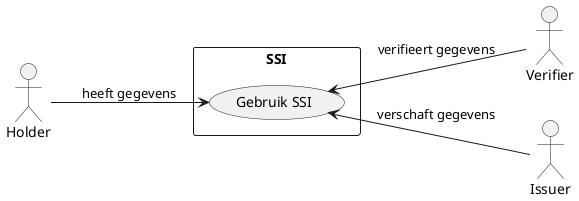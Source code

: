 @startuml uc0 diagram

actor "Holder"  as holder
actor "Verifier" as verifier
actor "Issuer" as issuer

rectangle SSI {
  left to right direction
  usecase "Gebruik SSI" as UC0
}

holder --> UC0 : heeft gegevens
UC0 <-- verifier : verifieert gegevens
UC0 <-- issuer : verschaft gegevens

@enduml
